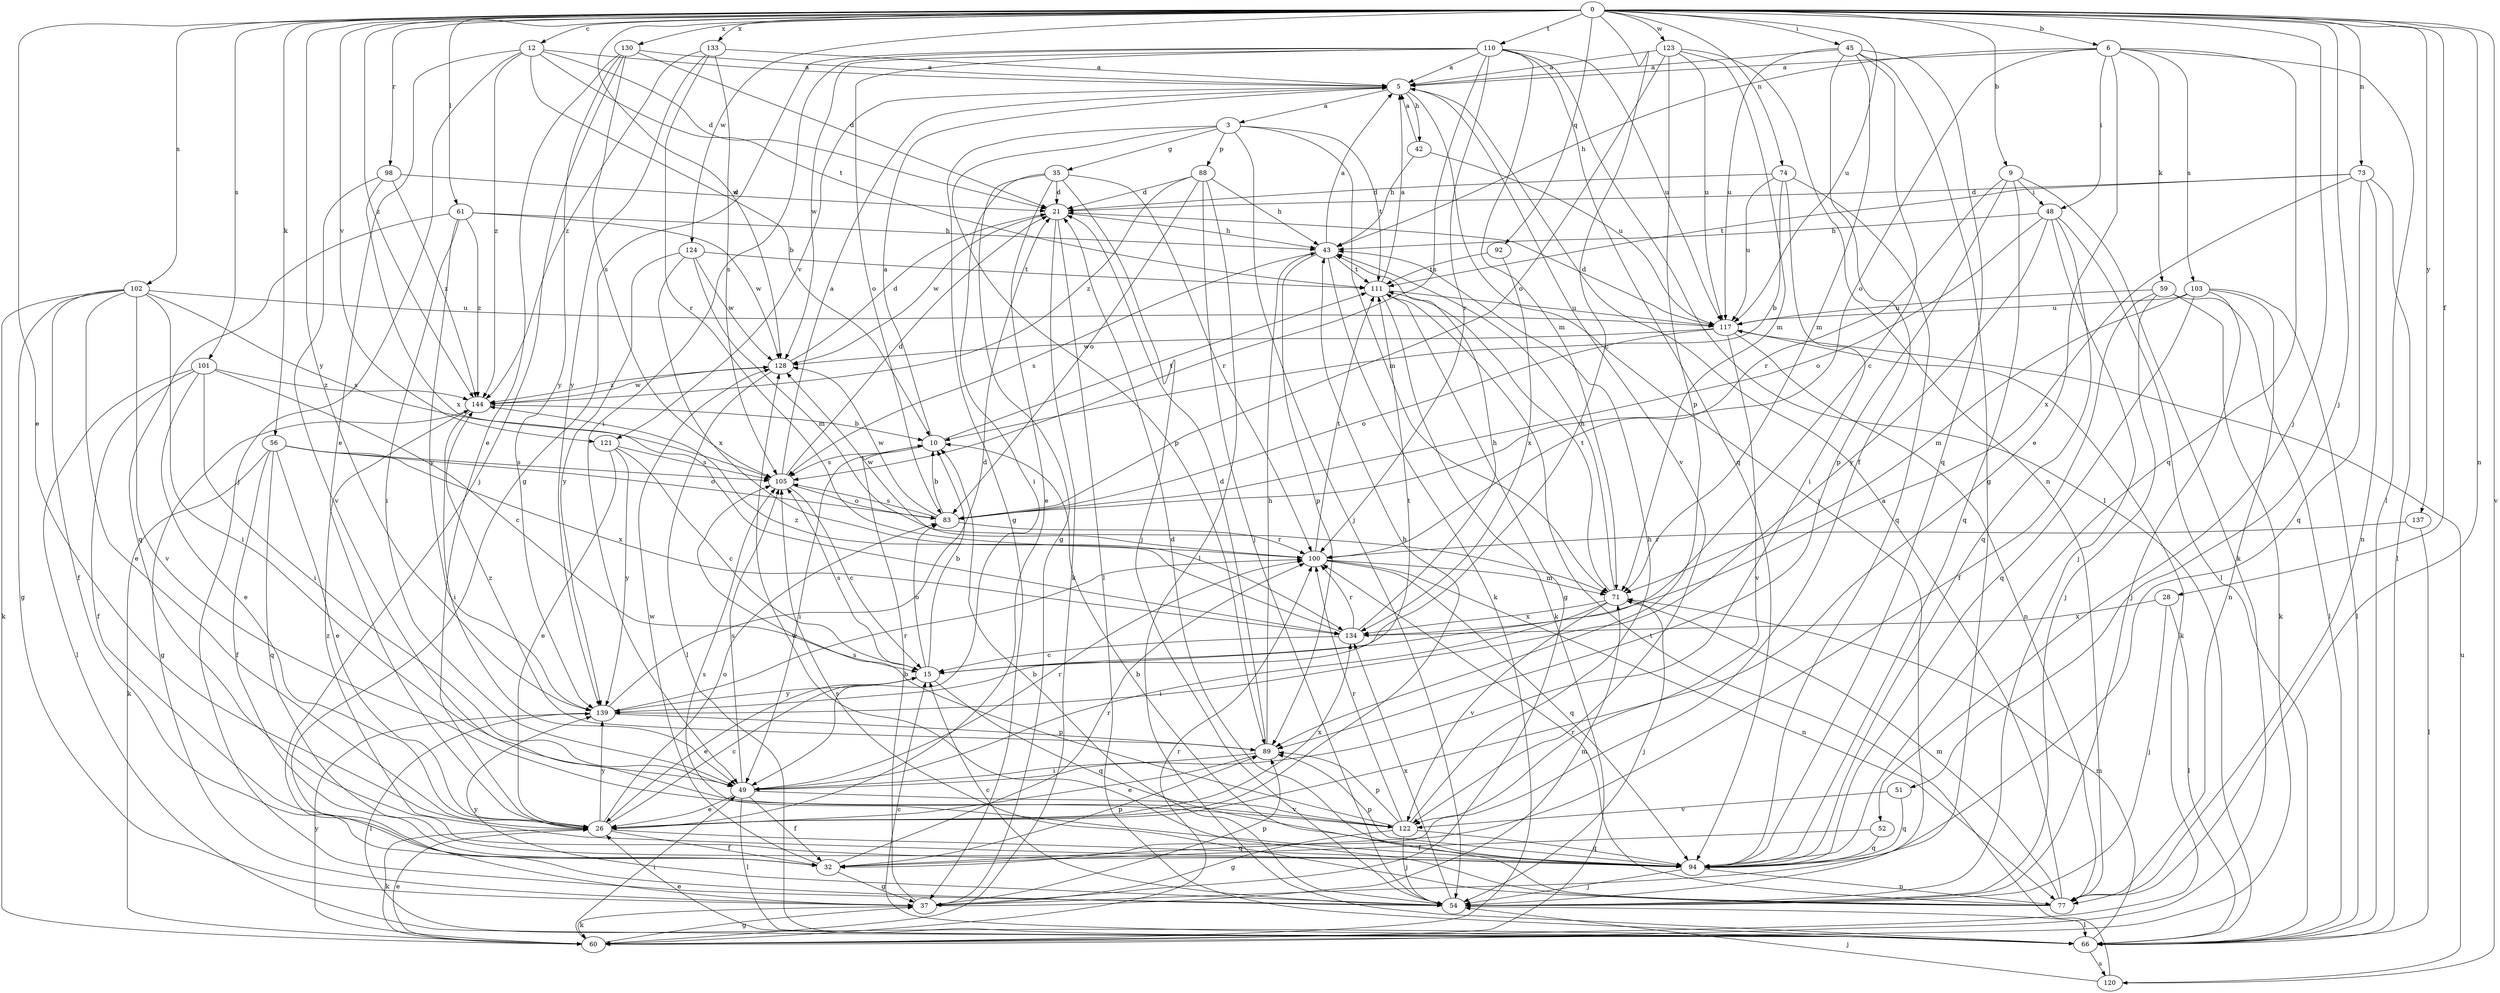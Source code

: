 strict digraph  {
0;
3;
5;
6;
9;
10;
12;
15;
21;
26;
28;
32;
35;
37;
42;
43;
45;
48;
49;
51;
52;
54;
56;
59;
60;
61;
66;
71;
73;
74;
77;
83;
88;
89;
92;
94;
98;
100;
101;
102;
103;
105;
110;
111;
117;
120;
121;
122;
123;
124;
128;
130;
133;
134;
137;
139;
144;
0 -> 6  [label=b];
0 -> 9  [label=b];
0 -> 12  [label=c];
0 -> 15  [label=c];
0 -> 26  [label=e];
0 -> 28  [label=f];
0 -> 45  [label=i];
0 -> 51  [label=j];
0 -> 52  [label=j];
0 -> 56  [label=k];
0 -> 61  [label=l];
0 -> 73  [label=n];
0 -> 74  [label=n];
0 -> 77  [label=n];
0 -> 92  [label=q];
0 -> 98  [label=r];
0 -> 101  [label=s];
0 -> 102  [label=s];
0 -> 110  [label=t];
0 -> 117  [label=u];
0 -> 120  [label=v];
0 -> 121  [label=v];
0 -> 123  [label=w];
0 -> 124  [label=w];
0 -> 128  [label=w];
0 -> 130  [label=x];
0 -> 133  [label=x];
0 -> 137  [label=y];
0 -> 139  [label=y];
0 -> 144  [label=z];
3 -> 35  [label=g];
3 -> 37  [label=g];
3 -> 54  [label=j];
3 -> 71  [label=m];
3 -> 88  [label=p];
3 -> 89  [label=p];
3 -> 111  [label=t];
5 -> 3  [label=a];
5 -> 42  [label=h];
5 -> 54  [label=j];
5 -> 121  [label=v];
5 -> 122  [label=v];
6 -> 5  [label=a];
6 -> 26  [label=e];
6 -> 43  [label=h];
6 -> 48  [label=i];
6 -> 59  [label=k];
6 -> 66  [label=l];
6 -> 83  [label=o];
6 -> 94  [label=q];
6 -> 103  [label=s];
9 -> 48  [label=i];
9 -> 60  [label=k];
9 -> 89  [label=p];
9 -> 94  [label=q];
9 -> 100  [label=r];
10 -> 5  [label=a];
10 -> 49  [label=i];
10 -> 105  [label=s];
10 -> 111  [label=t];
12 -> 5  [label=a];
12 -> 10  [label=b];
12 -> 21  [label=d];
12 -> 26  [label=e];
12 -> 54  [label=j];
12 -> 111  [label=t];
12 -> 144  [label=z];
15 -> 10  [label=b];
15 -> 26  [label=e];
15 -> 83  [label=o];
15 -> 94  [label=q];
15 -> 105  [label=s];
15 -> 139  [label=y];
21 -> 43  [label=h];
21 -> 60  [label=k];
21 -> 66  [label=l];
21 -> 128  [label=w];
26 -> 15  [label=c];
26 -> 32  [label=f];
26 -> 43  [label=h];
26 -> 60  [label=k];
26 -> 83  [label=o];
26 -> 94  [label=q];
26 -> 134  [label=x];
26 -> 139  [label=y];
28 -> 54  [label=j];
28 -> 66  [label=l];
28 -> 134  [label=x];
32 -> 37  [label=g];
32 -> 89  [label=p];
32 -> 100  [label=r];
32 -> 128  [label=w];
35 -> 21  [label=d];
35 -> 26  [label=e];
35 -> 37  [label=g];
35 -> 49  [label=i];
35 -> 54  [label=j];
35 -> 100  [label=r];
37 -> 10  [label=b];
37 -> 60  [label=k];
37 -> 71  [label=m];
37 -> 89  [label=p];
42 -> 5  [label=a];
42 -> 43  [label=h];
42 -> 117  [label=u];
43 -> 5  [label=a];
43 -> 60  [label=k];
43 -> 89  [label=p];
43 -> 105  [label=s];
43 -> 111  [label=t];
45 -> 5  [label=a];
45 -> 15  [label=c];
45 -> 32  [label=f];
45 -> 37  [label=g];
45 -> 71  [label=m];
45 -> 94  [label=q];
45 -> 117  [label=u];
48 -> 43  [label=h];
48 -> 54  [label=j];
48 -> 66  [label=l];
48 -> 83  [label=o];
48 -> 94  [label=q];
48 -> 139  [label=y];
49 -> 26  [label=e];
49 -> 32  [label=f];
49 -> 66  [label=l];
49 -> 100  [label=r];
49 -> 105  [label=s];
49 -> 122  [label=v];
51 -> 94  [label=q];
51 -> 122  [label=v];
52 -> 32  [label=f];
52 -> 94  [label=q];
54 -> 10  [label=b];
54 -> 15  [label=c];
54 -> 66  [label=l];
54 -> 134  [label=x];
54 -> 139  [label=y];
56 -> 26  [label=e];
56 -> 32  [label=f];
56 -> 60  [label=k];
56 -> 83  [label=o];
56 -> 94  [label=q];
56 -> 105  [label=s];
56 -> 134  [label=x];
59 -> 32  [label=f];
59 -> 54  [label=j];
59 -> 60  [label=k];
59 -> 66  [label=l];
59 -> 117  [label=u];
60 -> 26  [label=e];
60 -> 37  [label=g];
60 -> 49  [label=i];
60 -> 100  [label=r];
60 -> 139  [label=y];
61 -> 43  [label=h];
61 -> 49  [label=i];
61 -> 94  [label=q];
61 -> 128  [label=w];
61 -> 139  [label=y];
61 -> 144  [label=z];
66 -> 15  [label=c];
66 -> 26  [label=e];
66 -> 71  [label=m];
66 -> 120  [label=s];
71 -> 43  [label=h];
71 -> 49  [label=i];
71 -> 54  [label=j];
71 -> 111  [label=t];
71 -> 122  [label=v];
71 -> 134  [label=x];
73 -> 21  [label=d];
73 -> 66  [label=l];
73 -> 77  [label=n];
73 -> 94  [label=q];
73 -> 111  [label=t];
73 -> 134  [label=x];
74 -> 10  [label=b];
74 -> 21  [label=d];
74 -> 49  [label=i];
74 -> 94  [label=q];
74 -> 117  [label=u];
77 -> 5  [label=a];
77 -> 10  [label=b];
77 -> 71  [label=m];
77 -> 100  [label=r];
77 -> 105  [label=s];
77 -> 128  [label=w];
83 -> 10  [label=b];
83 -> 100  [label=r];
83 -> 105  [label=s];
83 -> 128  [label=w];
88 -> 21  [label=d];
88 -> 43  [label=h];
88 -> 54  [label=j];
88 -> 66  [label=l];
88 -> 83  [label=o];
88 -> 144  [label=z];
89 -> 21  [label=d];
89 -> 26  [label=e];
89 -> 43  [label=h];
89 -> 49  [label=i];
89 -> 144  [label=z];
92 -> 111  [label=t];
92 -> 134  [label=x];
94 -> 21  [label=d];
94 -> 54  [label=j];
94 -> 77  [label=n];
94 -> 89  [label=p];
94 -> 105  [label=s];
94 -> 144  [label=z];
98 -> 21  [label=d];
98 -> 122  [label=v];
98 -> 134  [label=x];
98 -> 144  [label=z];
100 -> 71  [label=m];
100 -> 77  [label=n];
100 -> 94  [label=q];
100 -> 111  [label=t];
100 -> 128  [label=w];
101 -> 15  [label=c];
101 -> 26  [label=e];
101 -> 32  [label=f];
101 -> 49  [label=i];
101 -> 66  [label=l];
101 -> 144  [label=z];
102 -> 26  [label=e];
102 -> 32  [label=f];
102 -> 37  [label=g];
102 -> 49  [label=i];
102 -> 60  [label=k];
102 -> 105  [label=s];
102 -> 117  [label=u];
102 -> 122  [label=v];
103 -> 54  [label=j];
103 -> 66  [label=l];
103 -> 71  [label=m];
103 -> 77  [label=n];
103 -> 94  [label=q];
103 -> 117  [label=u];
105 -> 5  [label=a];
105 -> 15  [label=c];
105 -> 21  [label=d];
105 -> 83  [label=o];
110 -> 5  [label=a];
110 -> 37  [label=g];
110 -> 49  [label=i];
110 -> 66  [label=l];
110 -> 71  [label=m];
110 -> 83  [label=o];
110 -> 94  [label=q];
110 -> 100  [label=r];
110 -> 105  [label=s];
110 -> 117  [label=u];
110 -> 128  [label=w];
111 -> 5  [label=a];
111 -> 37  [label=g];
111 -> 60  [label=k];
111 -> 117  [label=u];
117 -> 21  [label=d];
117 -> 60  [label=k];
117 -> 77  [label=n];
117 -> 83  [label=o];
117 -> 122  [label=v];
117 -> 128  [label=w];
120 -> 54  [label=j];
120 -> 111  [label=t];
120 -> 117  [label=u];
121 -> 15  [label=c];
121 -> 26  [label=e];
121 -> 105  [label=s];
121 -> 139  [label=y];
122 -> 37  [label=g];
122 -> 43  [label=h];
122 -> 54  [label=j];
122 -> 89  [label=p];
122 -> 94  [label=q];
122 -> 100  [label=r];
122 -> 105  [label=s];
123 -> 5  [label=a];
123 -> 71  [label=m];
123 -> 77  [label=n];
123 -> 83  [label=o];
123 -> 89  [label=p];
123 -> 117  [label=u];
124 -> 71  [label=m];
124 -> 111  [label=t];
124 -> 128  [label=w];
124 -> 134  [label=x];
124 -> 139  [label=y];
128 -> 21  [label=d];
128 -> 66  [label=l];
128 -> 144  [label=z];
130 -> 5  [label=a];
130 -> 21  [label=d];
130 -> 26  [label=e];
130 -> 54  [label=j];
130 -> 105  [label=s];
130 -> 139  [label=y];
133 -> 5  [label=a];
133 -> 100  [label=r];
133 -> 105  [label=s];
133 -> 139  [label=y];
133 -> 144  [label=z];
134 -> 15  [label=c];
134 -> 43  [label=h];
134 -> 100  [label=r];
134 -> 144  [label=z];
137 -> 66  [label=l];
137 -> 100  [label=r];
139 -> 21  [label=d];
139 -> 66  [label=l];
139 -> 89  [label=p];
139 -> 100  [label=r];
139 -> 111  [label=t];
144 -> 10  [label=b];
144 -> 37  [label=g];
144 -> 49  [label=i];
144 -> 128  [label=w];
}

